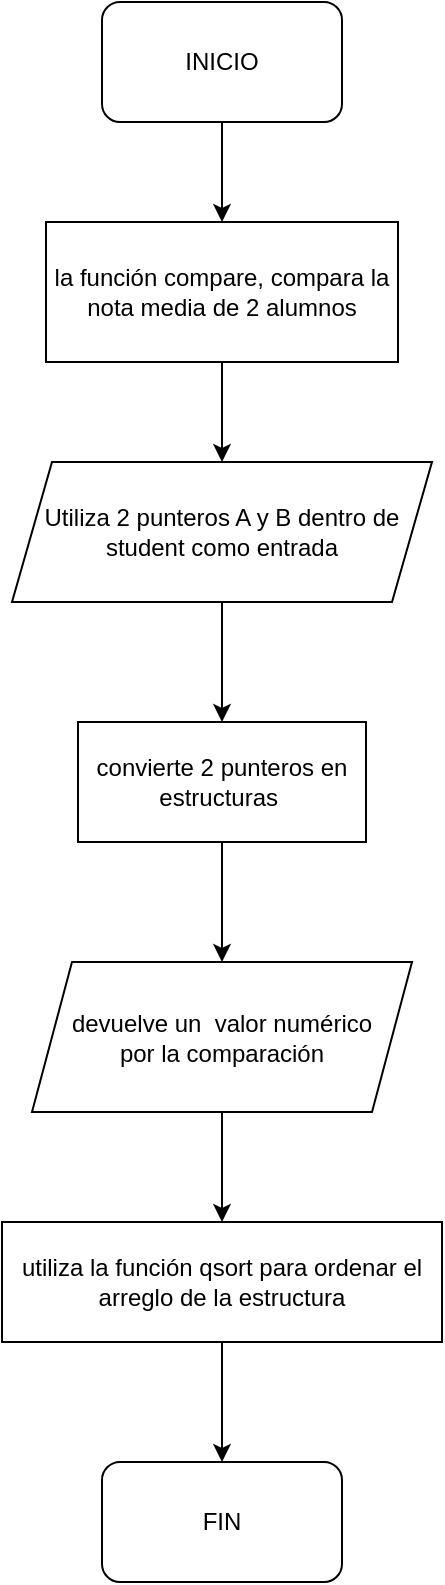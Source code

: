 <mxfile version="20.8.10" type="device"><diagram name="Página-1" id="_o4rTMTJxCTKfn42IK3n"><mxGraphModel dx="1290" dy="732" grid="1" gridSize="10" guides="1" tooltips="1" connect="1" arrows="1" fold="1" page="1" pageScale="1" pageWidth="827" pageHeight="1169" math="0" shadow="0"><root><mxCell id="0"/><mxCell id="1" parent="0"/><mxCell id="kwL7IAkVXrQNjm4vl1Y0-16" value="" style="edgeStyle=orthogonalEdgeStyle;rounded=0;orthogonalLoop=1;jettySize=auto;html=1;" edge="1" parent="1" source="kwL7IAkVXrQNjm4vl1Y0-1" target="kwL7IAkVXrQNjm4vl1Y0-3"><mxGeometry relative="1" as="geometry"/></mxCell><mxCell id="kwL7IAkVXrQNjm4vl1Y0-1" value="INICIO" style="rounded=1;whiteSpace=wrap;html=1;" vertex="1" parent="1"><mxGeometry x="354" y="50" width="120" height="60" as="geometry"/></mxCell><mxCell id="kwL7IAkVXrQNjm4vl1Y0-17" value="" style="edgeStyle=orthogonalEdgeStyle;rounded=0;orthogonalLoop=1;jettySize=auto;html=1;" edge="1" parent="1" source="kwL7IAkVXrQNjm4vl1Y0-3" target="kwL7IAkVXrQNjm4vl1Y0-4"><mxGeometry relative="1" as="geometry"/></mxCell><mxCell id="kwL7IAkVXrQNjm4vl1Y0-3" value="la función compare, compara la nota media de 2 alumnos" style="rounded=0;whiteSpace=wrap;html=1;" vertex="1" parent="1"><mxGeometry x="326" y="160" width="176" height="70" as="geometry"/></mxCell><mxCell id="kwL7IAkVXrQNjm4vl1Y0-18" value="" style="edgeStyle=orthogonalEdgeStyle;rounded=0;orthogonalLoop=1;jettySize=auto;html=1;" edge="1" parent="1" source="kwL7IAkVXrQNjm4vl1Y0-4" target="kwL7IAkVXrQNjm4vl1Y0-12"><mxGeometry relative="1" as="geometry"/></mxCell><mxCell id="kwL7IAkVXrQNjm4vl1Y0-4" value="Utiliza 2 punteros A y B dentro de student como entrada" style="shape=parallelogram;perimeter=parallelogramPerimeter;whiteSpace=wrap;html=1;fixedSize=1;" vertex="1" parent="1"><mxGeometry x="309" y="280" width="210" height="70" as="geometry"/></mxCell><mxCell id="kwL7IAkVXrQNjm4vl1Y0-19" value="" style="edgeStyle=orthogonalEdgeStyle;rounded=0;orthogonalLoop=1;jettySize=auto;html=1;" edge="1" parent="1" source="kwL7IAkVXrQNjm4vl1Y0-12" target="kwL7IAkVXrQNjm4vl1Y0-14"><mxGeometry relative="1" as="geometry"/></mxCell><mxCell id="kwL7IAkVXrQNjm4vl1Y0-12" value="convierte 2 punteros en estructuras&amp;nbsp;" style="rounded=0;whiteSpace=wrap;html=1;" vertex="1" parent="1"><mxGeometry x="342" y="410" width="144" height="60" as="geometry"/></mxCell><mxCell id="kwL7IAkVXrQNjm4vl1Y0-13" value="FIN" style="rounded=1;whiteSpace=wrap;html=1;" vertex="1" parent="1"><mxGeometry x="354" y="780" width="120" height="60" as="geometry"/></mxCell><mxCell id="kwL7IAkVXrQNjm4vl1Y0-20" value="" style="edgeStyle=orthogonalEdgeStyle;rounded=0;orthogonalLoop=1;jettySize=auto;html=1;" edge="1" parent="1" source="kwL7IAkVXrQNjm4vl1Y0-14" target="kwL7IAkVXrQNjm4vl1Y0-15"><mxGeometry relative="1" as="geometry"/></mxCell><mxCell id="kwL7IAkVXrQNjm4vl1Y0-14" value="devuelve un&amp;nbsp; valor numérico&lt;br&gt;&amp;nbsp;por la comparación&amp;nbsp;" style="shape=parallelogram;perimeter=parallelogramPerimeter;whiteSpace=wrap;html=1;fixedSize=1;" vertex="1" parent="1"><mxGeometry x="319" y="530" width="190" height="75" as="geometry"/></mxCell><mxCell id="kwL7IAkVXrQNjm4vl1Y0-21" value="" style="edgeStyle=orthogonalEdgeStyle;rounded=0;orthogonalLoop=1;jettySize=auto;html=1;" edge="1" parent="1" source="kwL7IAkVXrQNjm4vl1Y0-15" target="kwL7IAkVXrQNjm4vl1Y0-13"><mxGeometry relative="1" as="geometry"/></mxCell><mxCell id="kwL7IAkVXrQNjm4vl1Y0-15" value="utiliza la función qsort para ordenar el arreglo de la estructura" style="rounded=0;whiteSpace=wrap;html=1;" vertex="1" parent="1"><mxGeometry x="304" y="660" width="220" height="60" as="geometry"/></mxCell></root></mxGraphModel></diagram></mxfile>